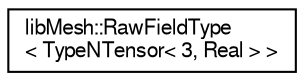 digraph "Graphical Class Hierarchy"
{
  edge [fontname="FreeSans",fontsize="10",labelfontname="FreeSans",labelfontsize="10"];
  node [fontname="FreeSans",fontsize="10",shape=record];
  rankdir="LR";
  Node1 [label="libMesh::RawFieldType\l\< TypeNTensor\< 3, Real \> \>",height=0.2,width=0.4,color="black", fillcolor="white", style="filled",URL="$structlibMesh_1_1RawFieldType_3_01TypeNTensor_3_013_00_01Real_01_4_01_4.html"];
}
